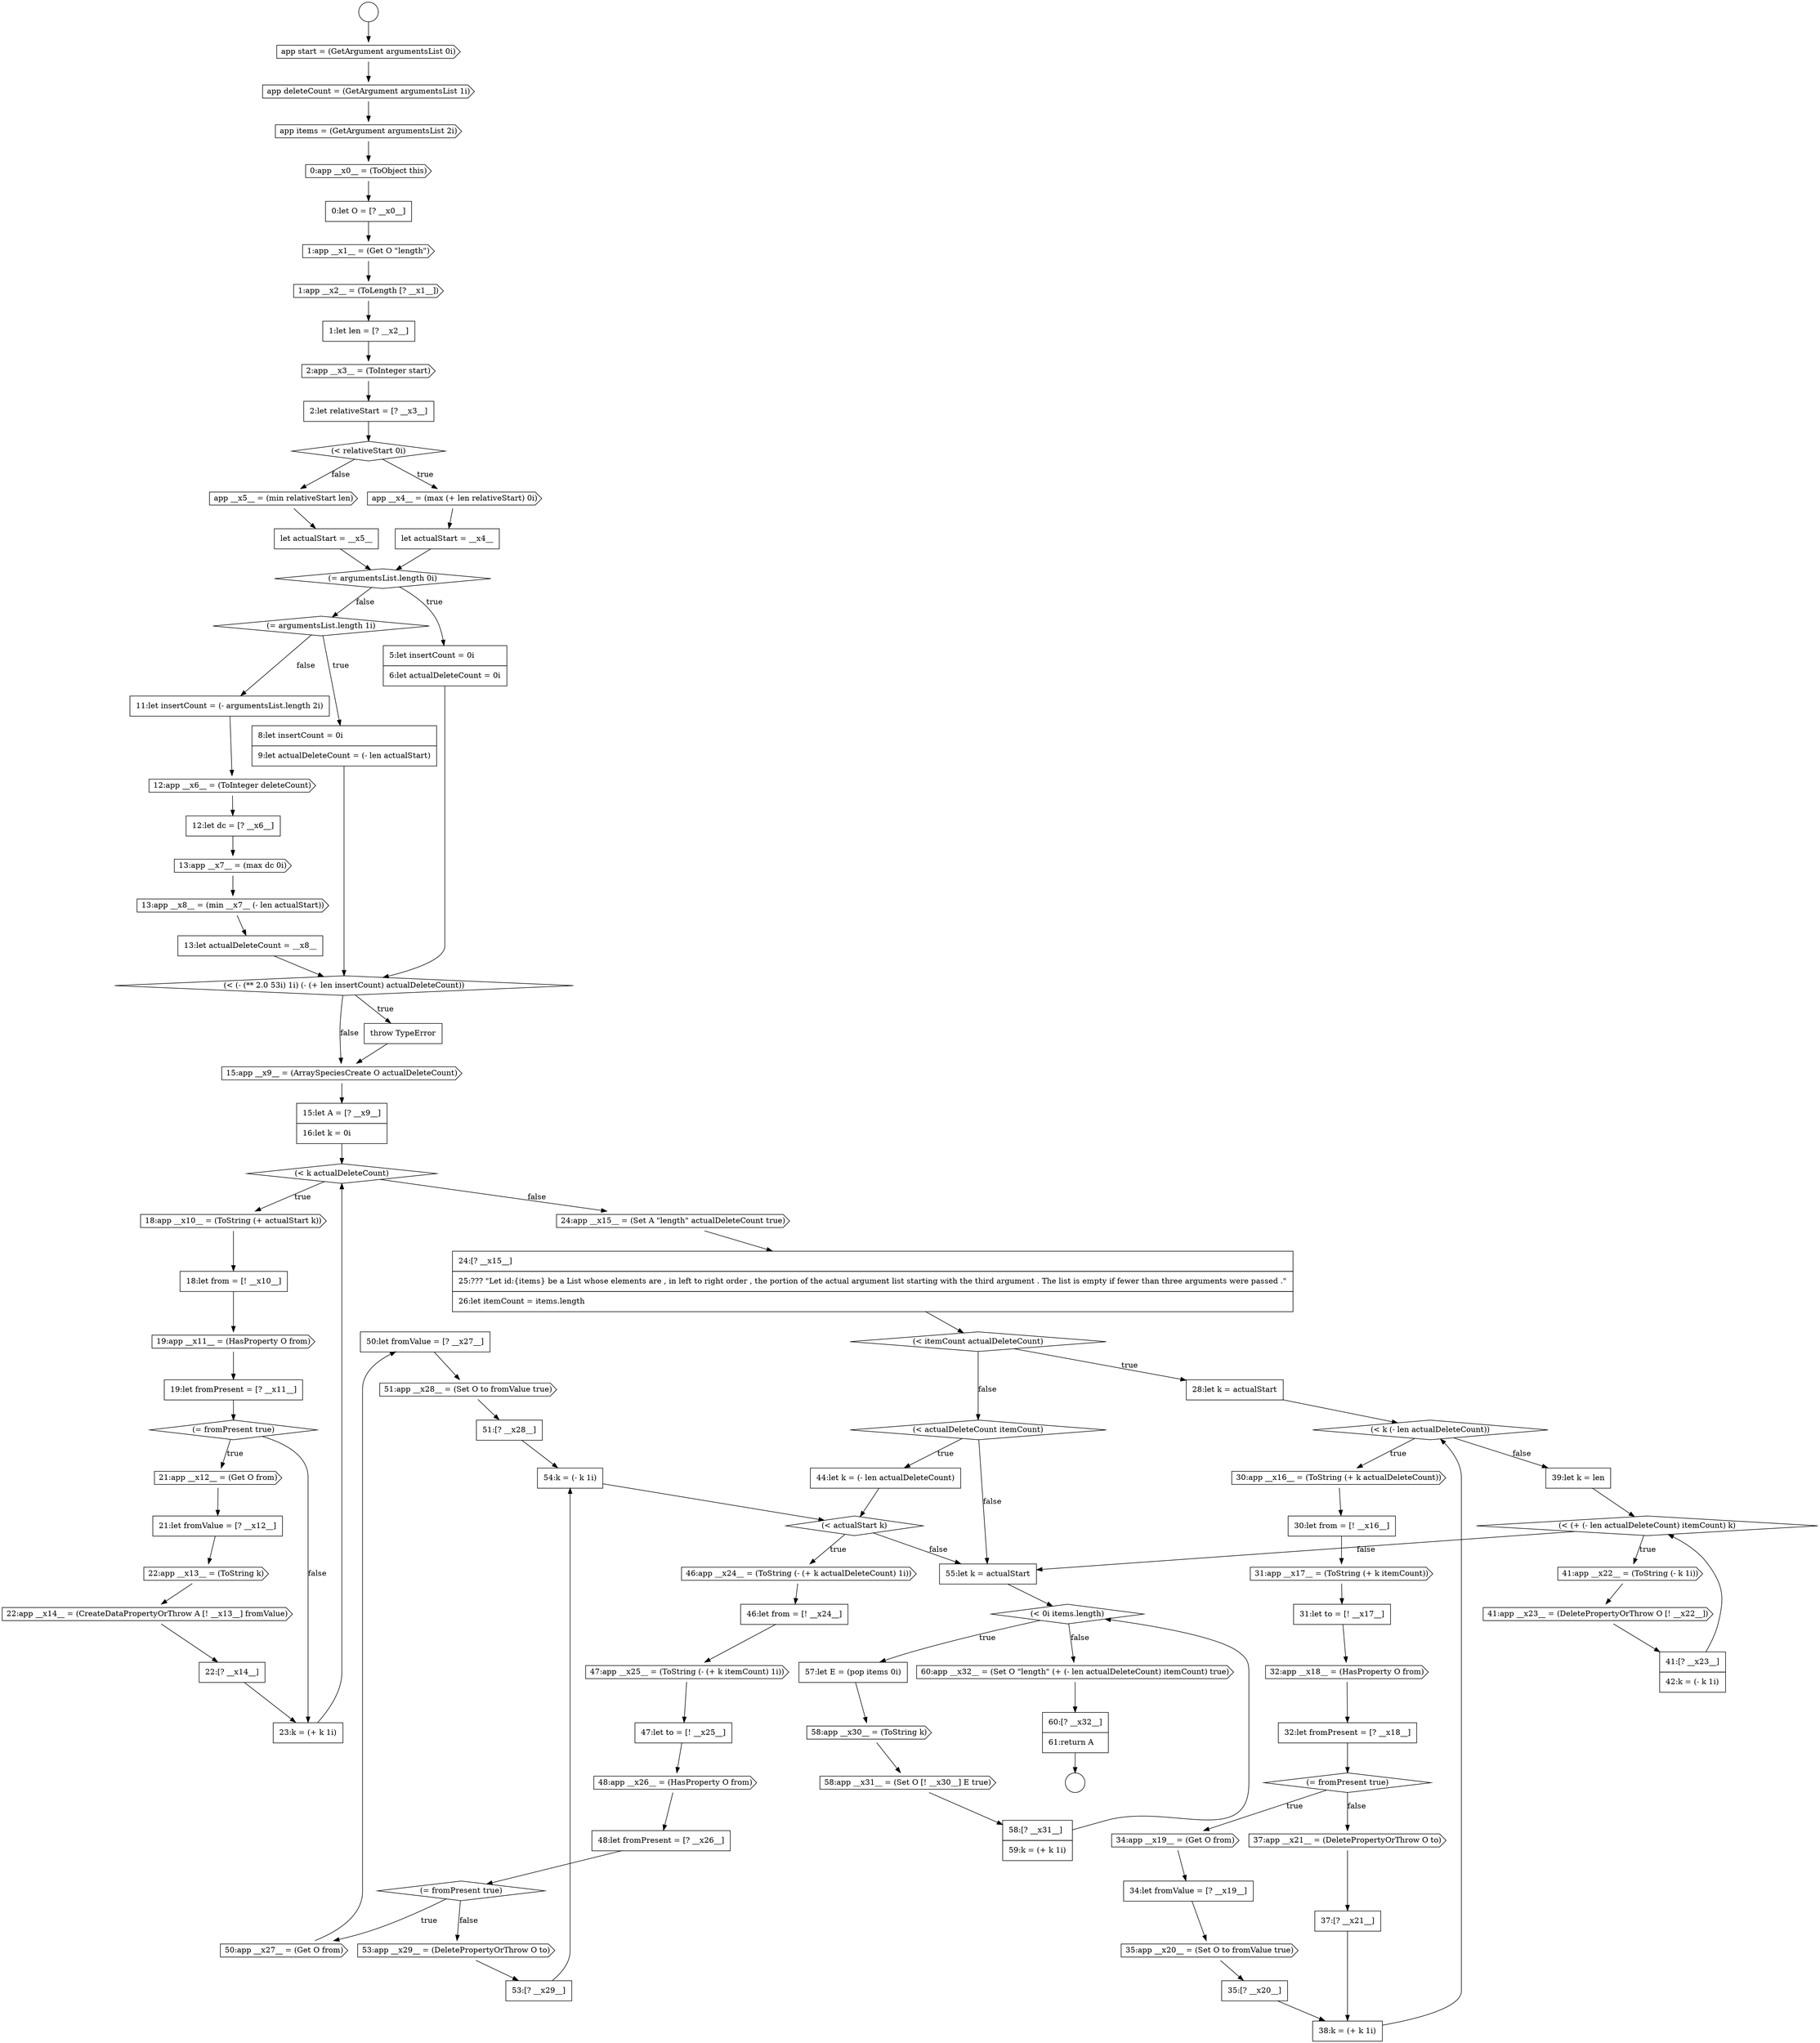 digraph {
  node14871 [shape=none, margin=0, label=<<font color="black">
    <table border="0" cellborder="1" cellspacing="0" cellpadding="10">
      <tr><td align="left">50:let fromValue = [? __x27__]</td></tr>
    </table>
  </font>> color="black" fillcolor="white" style=filled]
  node14804 [shape=none, margin=0, label=<<font color="black">
    <table border="0" cellborder="1" cellspacing="0" cellpadding="10">
      <tr><td align="left">2:let relativeStart = [? __x3__]</td></tr>
    </table>
  </font>> color="black" fillcolor="white" style=filled]
  node14869 [shape=diamond, label=<<font color="black">(= fromPresent true)</font>> color="black" fillcolor="white" style=filled]
  node14814 [shape=none, margin=0, label=<<font color="black">
    <table border="0" cellborder="1" cellspacing="0" cellpadding="10">
      <tr><td align="left">11:let insertCount = (- argumentsList.length 2i)</td></tr>
    </table>
  </font>> color="black" fillcolor="white" style=filled]
  node14852 [shape=cds, label=<<font color="black">37:app __x21__ = (DeletePropertyOrThrow O to)</font>> color="black" fillcolor="white" style=filled]
  node14801 [shape=cds, label=<<font color="black">1:app __x2__ = (ToLength [? __x1__])</font>> color="black" fillcolor="white" style=filled]
  node14822 [shape=cds, label=<<font color="black">15:app __x9__ = (ArraySpeciesCreate O actualDeleteCount)</font>> color="black" fillcolor="white" style=filled]
  node14833 [shape=cds, label=<<font color="black">22:app __x14__ = (CreateDataPropertyOrThrow A [! __x13__] fromValue)</font>> color="black" fillcolor="white" style=filled]
  node14880 [shape=cds, label=<<font color="black">58:app __x30__ = (ToString k)</font>> color="black" fillcolor="white" style=filled]
  node14867 [shape=cds, label=<<font color="black">48:app __x26__ = (HasProperty O from)</font>> color="black" fillcolor="white" style=filled]
  node14856 [shape=diamond, label=<<font color="black">(&lt; (+ (- len actualDeleteCount) itemCount) k)</font>> color="black" fillcolor="white" style=filled]
  node14829 [shape=diamond, label=<<font color="black">(= fromPresent true)</font>> color="black" fillcolor="white" style=filled]
  node14805 [shape=diamond, label=<<font color="black">(&lt; relativeStart 0i)</font>> color="black" fillcolor="white" style=filled]
  node14818 [shape=cds, label=<<font color="black">13:app __x8__ = (min __x7__ (- len actualStart))</font>> color="black" fillcolor="white" style=filled]
  node14793 [shape=circle label=" " color="black" fillcolor="white" style=filled]
  node14825 [shape=cds, label=<<font color="black">18:app __x10__ = (ToString (+ actualStart k))</font>> color="black" fillcolor="white" style=filled]
  node14830 [shape=cds, label=<<font color="black">21:app __x12__ = (Get O from)</font>> color="black" fillcolor="white" style=filled]
  node14864 [shape=none, margin=0, label=<<font color="black">
    <table border="0" cellborder="1" cellspacing="0" cellpadding="10">
      <tr><td align="left">46:let from = [! __x24__]</td></tr>
    </table>
  </font>> color="black" fillcolor="white" style=filled]
  node14844 [shape=none, margin=0, label=<<font color="black">
    <table border="0" cellborder="1" cellspacing="0" cellpadding="10">
      <tr><td align="left">31:let to = [! __x17__]</td></tr>
    </table>
  </font>> color="black" fillcolor="white" style=filled]
  node14859 [shape=none, margin=0, label=<<font color="black">
    <table border="0" cellborder="1" cellspacing="0" cellpadding="10">
      <tr><td align="left">41:[? __x23__]</td></tr>
      <tr><td align="left">42:k = (- k 1i)</td></tr>
    </table>
  </font>> color="black" fillcolor="white" style=filled]
  node14837 [shape=none, margin=0, label=<<font color="black">
    <table border="0" cellborder="1" cellspacing="0" cellpadding="10">
      <tr><td align="left">24:[? __x15__]</td></tr>
      <tr><td align="left">25:??? &quot;Let id:{items} be a List whose elements are , in left to right order , the portion of the actual argument list starting with the third argument . The list is empty if fewer than three arguments were passed .&quot;</td></tr>
      <tr><td align="left">26:let itemCount = items.length</td></tr>
    </table>
  </font>> color="black" fillcolor="white" style=filled]
  node14881 [shape=cds, label=<<font color="black">58:app __x31__ = (Set O [! __x30__] E true)</font>> color="black" fillcolor="white" style=filled]
  node14815 [shape=cds, label=<<font color="black">12:app __x6__ = (ToInteger deleteCount)</font>> color="black" fillcolor="white" style=filled]
  node14847 [shape=diamond, label=<<font color="black">(= fromPresent true)</font>> color="black" fillcolor="white" style=filled]
  node14812 [shape=diamond, label=<<font color="black">(= argumentsList.length 1i)</font>> color="black" fillcolor="white" style=filled]
  node14874 [shape=cds, label=<<font color="black">53:app __x29__ = (DeletePropertyOrThrow O to)</font>> color="black" fillcolor="white" style=filled]
  node14798 [shape=cds, label=<<font color="black">0:app __x0__ = (ToObject this)</font>> color="black" fillcolor="white" style=filled]
  node14817 [shape=cds, label=<<font color="black">13:app __x7__ = (max dc 0i)</font>> color="black" fillcolor="white" style=filled]
  node14836 [shape=cds, label=<<font color="black">24:app __x15__ = (Set A &quot;length&quot; actualDeleteCount true)</font>> color="black" fillcolor="white" style=filled]
  node14879 [shape=none, margin=0, label=<<font color="black">
    <table border="0" cellborder="1" cellspacing="0" cellpadding="10">
      <tr><td align="left">57:let E = (pop items 0i)</td></tr>
    </table>
  </font>> color="black" fillcolor="white" style=filled]
  node14808 [shape=cds, label=<<font color="black">app __x5__ = (min relativeStart len)</font>> color="black" fillcolor="white" style=filled]
  node14870 [shape=cds, label=<<font color="black">50:app __x27__ = (Get O from)</font>> color="black" fillcolor="white" style=filled]
  node14851 [shape=none, margin=0, label=<<font color="black">
    <table border="0" cellborder="1" cellspacing="0" cellpadding="10">
      <tr><td align="left">35:[? __x20__]</td></tr>
    </table>
  </font>> color="black" fillcolor="white" style=filled]
  node14866 [shape=none, margin=0, label=<<font color="black">
    <table border="0" cellborder="1" cellspacing="0" cellpadding="10">
      <tr><td align="left">47:let to = [! __x25__]</td></tr>
    </table>
  </font>> color="black" fillcolor="white" style=filled]
  node14855 [shape=none, margin=0, label=<<font color="black">
    <table border="0" cellborder="1" cellspacing="0" cellpadding="10">
      <tr><td align="left">39:let k = len</td></tr>
    </table>
  </font>> color="black" fillcolor="white" style=filled]
  node14840 [shape=diamond, label=<<font color="black">(&lt; k (- len actualDeleteCount))</font>> color="black" fillcolor="white" style=filled]
  node14809 [shape=none, margin=0, label=<<font color="black">
    <table border="0" cellborder="1" cellspacing="0" cellpadding="10">
      <tr><td align="left">let actualStart = __x5__</td></tr>
    </table>
  </font>> color="black" fillcolor="white" style=filled]
  node14861 [shape=none, margin=0, label=<<font color="black">
    <table border="0" cellborder="1" cellspacing="0" cellpadding="10">
      <tr><td align="left">44:let k = (- len actualDeleteCount)</td></tr>
    </table>
  </font>> color="black" fillcolor="white" style=filled]
  node14882 [shape=none, margin=0, label=<<font color="black">
    <table border="0" cellborder="1" cellspacing="0" cellpadding="10">
      <tr><td align="left">58:[? __x31__]</td></tr>
      <tr><td align="left">59:k = (+ k 1i)</td></tr>
    </table>
  </font>> color="black" fillcolor="white" style=filled]
  node14860 [shape=diamond, label=<<font color="black">(&lt; actualDeleteCount itemCount)</font>> color="black" fillcolor="white" style=filled]
  node14841 [shape=cds, label=<<font color="black">30:app __x16__ = (ToString (+ k actualDeleteCount))</font>> color="black" fillcolor="white" style=filled]
  node14799 [shape=none, margin=0, label=<<font color="black">
    <table border="0" cellborder="1" cellspacing="0" cellpadding="10">
      <tr><td align="left">0:let O = [? __x0__]</td></tr>
    </table>
  </font>> color="black" fillcolor="white" style=filled]
  node14794 [shape=circle label=" " color="black" fillcolor="white" style=filled]
  node14875 [shape=none, margin=0, label=<<font color="black">
    <table border="0" cellborder="1" cellspacing="0" cellpadding="10">
      <tr><td align="left">53:[? __x29__]</td></tr>
    </table>
  </font>> color="black" fillcolor="white" style=filled]
  node14821 [shape=none, margin=0, label=<<font color="black">
    <table border="0" cellborder="1" cellspacing="0" cellpadding="10">
      <tr><td align="left">throw TypeError</td></tr>
    </table>
  </font>> color="black" fillcolor="white" style=filled]
  node14826 [shape=none, margin=0, label=<<font color="black">
    <table border="0" cellborder="1" cellspacing="0" cellpadding="10">
      <tr><td align="left">18:let from = [! __x10__]</td></tr>
    </table>
  </font>> color="black" fillcolor="white" style=filled]
  node14848 [shape=cds, label=<<font color="black">34:app __x19__ = (Get O from)</font>> color="black" fillcolor="white" style=filled]
  node14816 [shape=none, margin=0, label=<<font color="black">
    <table border="0" cellborder="1" cellspacing="0" cellpadding="10">
      <tr><td align="left">12:let dc = [? __x6__]</td></tr>
    </table>
  </font>> color="black" fillcolor="white" style=filled]
  node14831 [shape=none, margin=0, label=<<font color="black">
    <table border="0" cellborder="1" cellspacing="0" cellpadding="10">
      <tr><td align="left">21:let fromValue = [? __x12__]</td></tr>
    </table>
  </font>> color="black" fillcolor="white" style=filled]
  node14854 [shape=none, margin=0, label=<<font color="black">
    <table border="0" cellborder="1" cellspacing="0" cellpadding="10">
      <tr><td align="left">38:k = (+ k 1i)</td></tr>
    </table>
  </font>> color="black" fillcolor="white" style=filled]
  node14807 [shape=none, margin=0, label=<<font color="black">
    <table border="0" cellborder="1" cellspacing="0" cellpadding="10">
      <tr><td align="left">let actualStart = __x4__</td></tr>
    </table>
  </font>> color="black" fillcolor="white" style=filled]
  node14820 [shape=diamond, label=<<font color="black">(&lt; (- (** 2.0 53i) 1i) (- (+ len insertCount) actualDeleteCount))</font>> color="black" fillcolor="white" style=filled]
  node14835 [shape=none, margin=0, label=<<font color="black">
    <table border="0" cellborder="1" cellspacing="0" cellpadding="10">
      <tr><td align="left">23:k = (+ k 1i)</td></tr>
    </table>
  </font>> color="black" fillcolor="white" style=filled]
  node14878 [shape=diamond, label=<<font color="black">(&lt; 0i items.length)</font>> color="black" fillcolor="white" style=filled]
  node14803 [shape=cds, label=<<font color="black">2:app __x3__ = (ToInteger start)</font>> color="black" fillcolor="white" style=filled]
  node14865 [shape=cds, label=<<font color="black">47:app __x25__ = (ToString (- (+ k itemCount) 1i))</font>> color="black" fillcolor="white" style=filled]
  node14850 [shape=cds, label=<<font color="black">35:app __x20__ = (Set O to fromValue true)</font>> color="black" fillcolor="white" style=filled]
  node14839 [shape=none, margin=0, label=<<font color="black">
    <table border="0" cellborder="1" cellspacing="0" cellpadding="10">
      <tr><td align="left">28:let k = actualStart</td></tr>
    </table>
  </font>> color="black" fillcolor="white" style=filled]
  node14824 [shape=diamond, label=<<font color="black">(&lt; k actualDeleteCount)</font>> color="black" fillcolor="white" style=filled]
  node14876 [shape=none, margin=0, label=<<font color="black">
    <table border="0" cellborder="1" cellspacing="0" cellpadding="10">
      <tr><td align="left">54:k = (- k 1i)</td></tr>
    </table>
  </font>> color="black" fillcolor="white" style=filled]
  node14800 [shape=cds, label=<<font color="black">1:app __x1__ = (Get O &quot;length&quot;)</font>> color="black" fillcolor="white" style=filled]
  node14877 [shape=none, margin=0, label=<<font color="black">
    <table border="0" cellborder="1" cellspacing="0" cellpadding="10">
      <tr><td align="left">55:let k = actualStart</td></tr>
    </table>
  </font>> color="black" fillcolor="white" style=filled]
  node14862 [shape=diamond, label=<<font color="black">(&lt; actualStart k)</font>> color="black" fillcolor="white" style=filled]
  node14813 [shape=none, margin=0, label=<<font color="black">
    <table border="0" cellborder="1" cellspacing="0" cellpadding="10">
      <tr><td align="left">8:let insertCount = 0i</td></tr>
      <tr><td align="left">9:let actualDeleteCount = (- len actualStart)</td></tr>
    </table>
  </font>> color="black" fillcolor="white" style=filled]
  node14827 [shape=cds, label=<<font color="black">19:app __x11__ = (HasProperty O from)</font>> color="black" fillcolor="white" style=filled]
  node14810 [shape=diamond, label=<<font color="black">(= argumentsList.length 0i)</font>> color="black" fillcolor="white" style=filled]
  node14842 [shape=none, margin=0, label=<<font color="black">
    <table border="0" cellborder="1" cellspacing="0" cellpadding="10">
      <tr><td align="left">30:let from = [! __x16__]</td></tr>
    </table>
  </font>> color="black" fillcolor="white" style=filled]
  node14857 [shape=cds, label=<<font color="black">41:app __x22__ = (ToString (- k 1i))</font>> color="black" fillcolor="white" style=filled]
  node14795 [shape=cds, label=<<font color="black">app start = (GetArgument argumentsList 0i)</font>> color="black" fillcolor="white" style=filled]
  node14883 [shape=cds, label=<<font color="black">60:app __x32__ = (Set O &quot;length&quot; (+ (- len actualDeleteCount) itemCount) true)</font>> color="black" fillcolor="white" style=filled]
  node14832 [shape=cds, label=<<font color="black">22:app __x13__ = (ToString k)</font>> color="black" fillcolor="white" style=filled]
  node14868 [shape=none, margin=0, label=<<font color="black">
    <table border="0" cellborder="1" cellspacing="0" cellpadding="10">
      <tr><td align="left">48:let fromPresent = [? __x26__]</td></tr>
    </table>
  </font>> color="black" fillcolor="white" style=filled]
  node14853 [shape=none, margin=0, label=<<font color="black">
    <table border="0" cellborder="1" cellspacing="0" cellpadding="10">
      <tr><td align="left">37:[? __x21__]</td></tr>
    </table>
  </font>> color="black" fillcolor="white" style=filled]
  node14838 [shape=diamond, label=<<font color="black">(&lt; itemCount actualDeleteCount)</font>> color="black" fillcolor="white" style=filled]
  node14819 [shape=none, margin=0, label=<<font color="black">
    <table border="0" cellborder="1" cellspacing="0" cellpadding="10">
      <tr><td align="left">13:let actualDeleteCount = __x8__</td></tr>
    </table>
  </font>> color="black" fillcolor="white" style=filled]
  node14834 [shape=none, margin=0, label=<<font color="black">
    <table border="0" cellborder="1" cellspacing="0" cellpadding="10">
      <tr><td align="left">22:[? __x14__]</td></tr>
    </table>
  </font>> color="black" fillcolor="white" style=filled]
  node14802 [shape=none, margin=0, label=<<font color="black">
    <table border="0" cellborder="1" cellspacing="0" cellpadding="10">
      <tr><td align="left">1:let len = [? __x2__]</td></tr>
    </table>
  </font>> color="black" fillcolor="white" style=filled]
  node14872 [shape=cds, label=<<font color="black">51:app __x28__ = (Set O to fromValue true)</font>> color="black" fillcolor="white" style=filled]
  node14849 [shape=none, margin=0, label=<<font color="black">
    <table border="0" cellborder="1" cellspacing="0" cellpadding="10">
      <tr><td align="left">34:let fromValue = [? __x19__]</td></tr>
    </table>
  </font>> color="black" fillcolor="white" style=filled]
  node14845 [shape=cds, label=<<font color="black">32:app __x18__ = (HasProperty O from)</font>> color="black" fillcolor="white" style=filled]
  node14823 [shape=none, margin=0, label=<<font color="black">
    <table border="0" cellborder="1" cellspacing="0" cellpadding="10">
      <tr><td align="left">15:let A = [? __x9__]</td></tr>
      <tr><td align="left">16:let k = 0i</td></tr>
    </table>
  </font>> color="black" fillcolor="white" style=filled]
  node14806 [shape=cds, label=<<font color="black">app __x4__ = (max (+ len relativeStart) 0i)</font>> color="black" fillcolor="white" style=filled]
  node14843 [shape=cds, label=<<font color="black">31:app __x17__ = (ToString (+ k itemCount))</font>> color="black" fillcolor="white" style=filled]
  node14828 [shape=none, margin=0, label=<<font color="black">
    <table border="0" cellborder="1" cellspacing="0" cellpadding="10">
      <tr><td align="left">19:let fromPresent = [? __x11__]</td></tr>
    </table>
  </font>> color="black" fillcolor="white" style=filled]
  node14846 [shape=none, margin=0, label=<<font color="black">
    <table border="0" cellborder="1" cellspacing="0" cellpadding="10">
      <tr><td align="left">32:let fromPresent = [? __x18__]</td></tr>
    </table>
  </font>> color="black" fillcolor="white" style=filled]
  node14797 [shape=cds, label=<<font color="black">app items = (GetArgument argumentsList 2i)</font>> color="black" fillcolor="white" style=filled]
  node14796 [shape=cds, label=<<font color="black">app deleteCount = (GetArgument argumentsList 1i)</font>> color="black" fillcolor="white" style=filled]
  node14873 [shape=none, margin=0, label=<<font color="black">
    <table border="0" cellborder="1" cellspacing="0" cellpadding="10">
      <tr><td align="left">51:[? __x28__]</td></tr>
    </table>
  </font>> color="black" fillcolor="white" style=filled]
  node14858 [shape=cds, label=<<font color="black">41:app __x23__ = (DeletePropertyOrThrow O [! __x22__])</font>> color="black" fillcolor="white" style=filled]
  node14863 [shape=cds, label=<<font color="black">46:app __x24__ = (ToString (- (+ k actualDeleteCount) 1i))</font>> color="black" fillcolor="white" style=filled]
  node14811 [shape=none, margin=0, label=<<font color="black">
    <table border="0" cellborder="1" cellspacing="0" cellpadding="10">
      <tr><td align="left">5:let insertCount = 0i</td></tr>
      <tr><td align="left">6:let actualDeleteCount = 0i</td></tr>
    </table>
  </font>> color="black" fillcolor="white" style=filled]
  node14884 [shape=none, margin=0, label=<<font color="black">
    <table border="0" cellborder="1" cellspacing="0" cellpadding="10">
      <tr><td align="left">60:[? __x32__]</td></tr>
      <tr><td align="left">61:return A</td></tr>
    </table>
  </font>> color="black" fillcolor="white" style=filled]
  node14884 -> node14794 [ color="black"]
  node14801 -> node14802 [ color="black"]
  node14815 -> node14816 [ color="black"]
  node14856 -> node14857 [label=<<font color="black">true</font>> color="black"]
  node14856 -> node14877 [label=<<font color="black">false</font>> color="black"]
  node14823 -> node14824 [ color="black"]
  node14828 -> node14829 [ color="black"]
  node14876 -> node14862 [ color="black"]
  node14809 -> node14810 [ color="black"]
  node14869 -> node14870 [label=<<font color="black">true</font>> color="black"]
  node14869 -> node14874 [label=<<font color="black">false</font>> color="black"]
  node14845 -> node14846 [ color="black"]
  node14796 -> node14797 [ color="black"]
  node14806 -> node14807 [ color="black"]
  node14814 -> node14815 [ color="black"]
  node14825 -> node14826 [ color="black"]
  node14805 -> node14806 [label=<<font color="black">true</font>> color="black"]
  node14805 -> node14808 [label=<<font color="black">false</font>> color="black"]
  node14813 -> node14820 [ color="black"]
  node14870 -> node14871 [ color="black"]
  node14808 -> node14809 [ color="black"]
  node14799 -> node14800 [ color="black"]
  node14879 -> node14880 [ color="black"]
  node14862 -> node14863 [label=<<font color="black">true</font>> color="black"]
  node14862 -> node14877 [label=<<font color="black">false</font>> color="black"]
  node14831 -> node14832 [ color="black"]
  node14840 -> node14841 [label=<<font color="black">true</font>> color="black"]
  node14840 -> node14855 [label=<<font color="black">false</font>> color="black"]
  node14838 -> node14839 [label=<<font color="black">true</font>> color="black"]
  node14838 -> node14860 [label=<<font color="black">false</font>> color="black"]
  node14867 -> node14868 [ color="black"]
  node14802 -> node14803 [ color="black"]
  node14857 -> node14858 [ color="black"]
  node14829 -> node14830 [label=<<font color="black">true</font>> color="black"]
  node14829 -> node14835 [label=<<font color="black">false</font>> color="black"]
  node14849 -> node14850 [ color="black"]
  node14800 -> node14801 [ color="black"]
  node14803 -> node14804 [ color="black"]
  node14878 -> node14879 [label=<<font color="black">true</font>> color="black"]
  node14878 -> node14883 [label=<<font color="black">false</font>> color="black"]
  node14817 -> node14818 [ color="black"]
  node14854 -> node14840 [ color="black"]
  node14872 -> node14873 [ color="black"]
  node14820 -> node14821 [label=<<font color="black">true</font>> color="black"]
  node14820 -> node14822 [label=<<font color="black">false</font>> color="black"]
  node14875 -> node14876 [ color="black"]
  node14859 -> node14856 [ color="black"]
  node14881 -> node14882 [ color="black"]
  node14822 -> node14823 [ color="black"]
  node14834 -> node14835 [ color="black"]
  node14880 -> node14881 [ color="black"]
  node14865 -> node14866 [ color="black"]
  node14858 -> node14859 [ color="black"]
  node14811 -> node14820 [ color="black"]
  node14882 -> node14878 [ color="black"]
  node14804 -> node14805 [ color="black"]
  node14826 -> node14827 [ color="black"]
  node14835 -> node14824 [ color="black"]
  node14837 -> node14838 [ color="black"]
  node14793 -> node14795 [ color="black"]
  node14868 -> node14869 [ color="black"]
  node14860 -> node14861 [label=<<font color="black">true</font>> color="black"]
  node14860 -> node14877 [label=<<font color="black">false</font>> color="black"]
  node14874 -> node14875 [ color="black"]
  node14846 -> node14847 [ color="black"]
  node14864 -> node14865 [ color="black"]
  node14836 -> node14837 [ color="black"]
  node14807 -> node14810 [ color="black"]
  node14830 -> node14831 [ color="black"]
  node14824 -> node14825 [label=<<font color="black">true</font>> color="black"]
  node14824 -> node14836 [label=<<font color="black">false</font>> color="black"]
  node14819 -> node14820 [ color="black"]
  node14850 -> node14851 [ color="black"]
  node14842 -> node14843 [ color="black"]
  node14866 -> node14867 [ color="black"]
  node14832 -> node14833 [ color="black"]
  node14795 -> node14796 [ color="black"]
  node14847 -> node14848 [label=<<font color="black">true</font>> color="black"]
  node14847 -> node14852 [label=<<font color="black">false</font>> color="black"]
  node14877 -> node14878 [ color="black"]
  node14812 -> node14813 [label=<<font color="black">true</font>> color="black"]
  node14812 -> node14814 [label=<<font color="black">false</font>> color="black"]
  node14863 -> node14864 [ color="black"]
  node14821 -> node14822 [ color="black"]
  node14839 -> node14840 [ color="black"]
  node14833 -> node14834 [ color="black"]
  node14855 -> node14856 [ color="black"]
  node14861 -> node14862 [ color="black"]
  node14851 -> node14854 [ color="black"]
  node14844 -> node14845 [ color="black"]
  node14873 -> node14876 [ color="black"]
  node14816 -> node14817 [ color="black"]
  node14827 -> node14828 [ color="black"]
  node14798 -> node14799 [ color="black"]
  node14883 -> node14884 [ color="black"]
  node14871 -> node14872 [ color="black"]
  node14852 -> node14853 [ color="black"]
  node14848 -> node14849 [ color="black"]
  node14810 -> node14811 [label=<<font color="black">true</font>> color="black"]
  node14810 -> node14812 [label=<<font color="black">false</font>> color="black"]
  node14797 -> node14798 [ color="black"]
  node14843 -> node14844 [ color="black"]
  node14853 -> node14854 [ color="black"]
  node14818 -> node14819 [ color="black"]
  node14841 -> node14842 [ color="black"]
}
